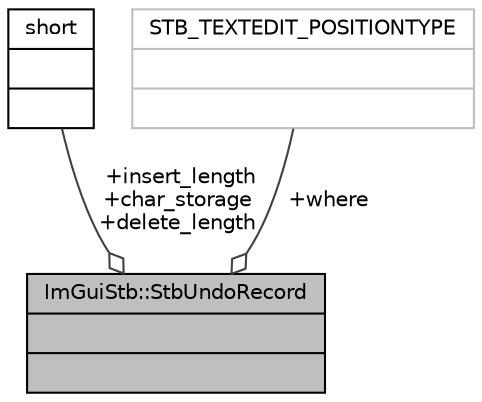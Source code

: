 digraph "ImGuiStb::StbUndoRecord"
{
 // INTERACTIVE_SVG=YES
  bgcolor="transparent";
  edge [fontname="Helvetica",fontsize="10",labelfontname="Helvetica",labelfontsize="10"];
  node [fontname="Helvetica",fontsize="10",shape=record];
  Node1 [label="{ImGuiStb::StbUndoRecord\n||}",height=0.2,width=0.4,color="black", fillcolor="grey75", style="filled" fontcolor="black"];
  Node2 -> Node1 [color="grey25",fontsize="10",style="solid",label=" +insert_length\n+char_storage\n+delete_length" ,arrowhead="odiamond",fontname="Helvetica"];
  Node2 [label="{short\n||}",height=0.2,width=0.4,color="black",URL="$dc/d10/classshort.html"];
  Node3 -> Node1 [color="grey25",fontsize="10",style="solid",label=" +where" ,arrowhead="odiamond",fontname="Helvetica"];
  Node3 [label="{STB_TEXTEDIT_POSITIONTYPE\n||}",height=0.2,width=0.4,color="grey75"];
}
